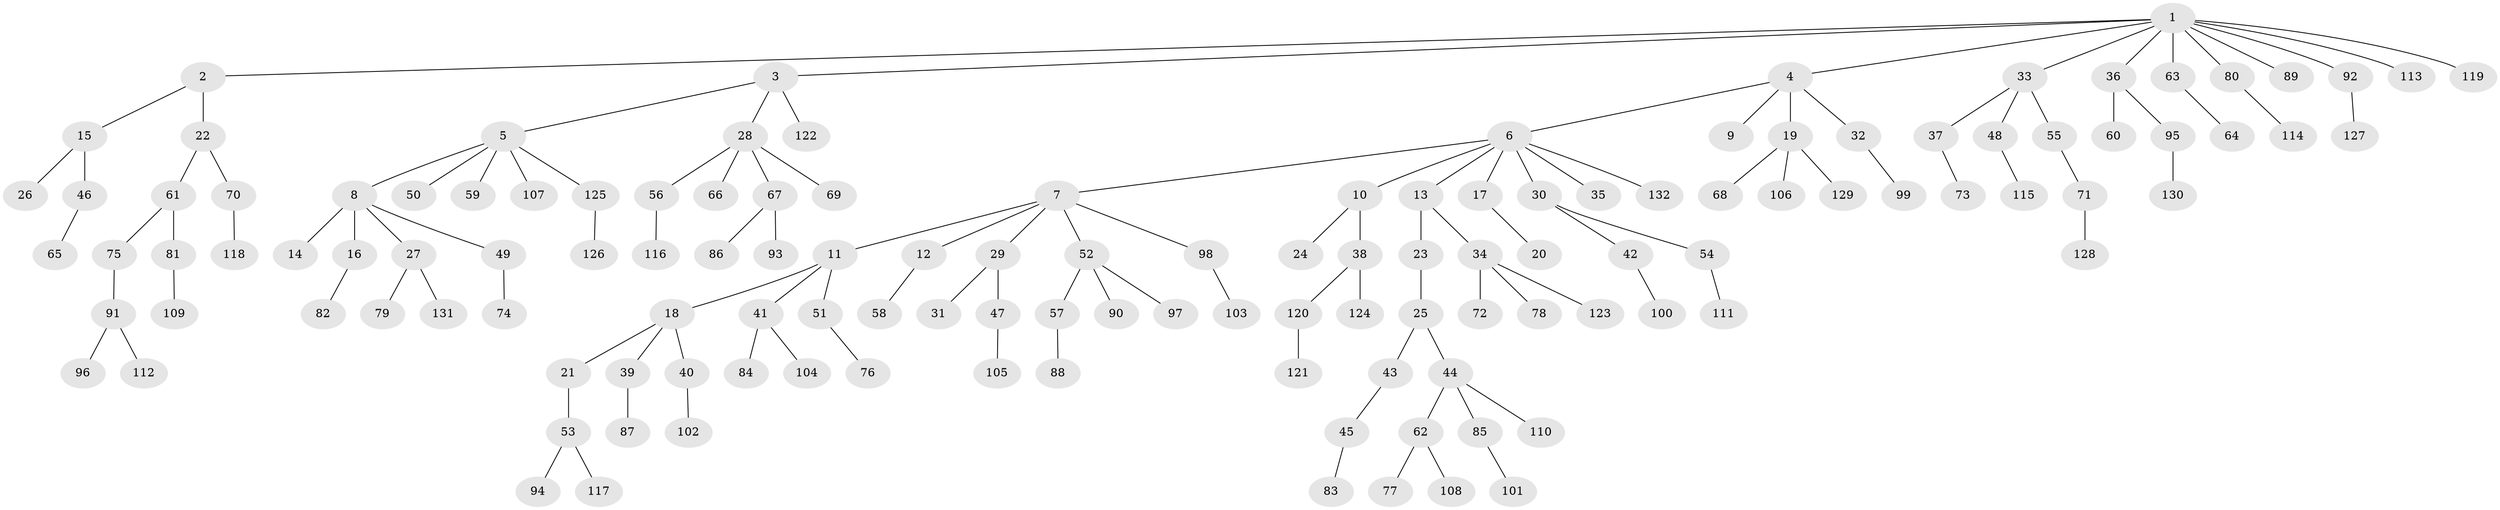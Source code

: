 // Generated by graph-tools (version 1.1) at 2025/52/03/09/25 04:52:50]
// undirected, 132 vertices, 131 edges
graph export_dot {
graph [start="1"]
  node [color=gray90,style=filled];
  1;
  2;
  3;
  4;
  5;
  6;
  7;
  8;
  9;
  10;
  11;
  12;
  13;
  14;
  15;
  16;
  17;
  18;
  19;
  20;
  21;
  22;
  23;
  24;
  25;
  26;
  27;
  28;
  29;
  30;
  31;
  32;
  33;
  34;
  35;
  36;
  37;
  38;
  39;
  40;
  41;
  42;
  43;
  44;
  45;
  46;
  47;
  48;
  49;
  50;
  51;
  52;
  53;
  54;
  55;
  56;
  57;
  58;
  59;
  60;
  61;
  62;
  63;
  64;
  65;
  66;
  67;
  68;
  69;
  70;
  71;
  72;
  73;
  74;
  75;
  76;
  77;
  78;
  79;
  80;
  81;
  82;
  83;
  84;
  85;
  86;
  87;
  88;
  89;
  90;
  91;
  92;
  93;
  94;
  95;
  96;
  97;
  98;
  99;
  100;
  101;
  102;
  103;
  104;
  105;
  106;
  107;
  108;
  109;
  110;
  111;
  112;
  113;
  114;
  115;
  116;
  117;
  118;
  119;
  120;
  121;
  122;
  123;
  124;
  125;
  126;
  127;
  128;
  129;
  130;
  131;
  132;
  1 -- 2;
  1 -- 3;
  1 -- 4;
  1 -- 33;
  1 -- 36;
  1 -- 63;
  1 -- 80;
  1 -- 89;
  1 -- 92;
  1 -- 113;
  1 -- 119;
  2 -- 15;
  2 -- 22;
  3 -- 5;
  3 -- 28;
  3 -- 122;
  4 -- 6;
  4 -- 9;
  4 -- 19;
  4 -- 32;
  5 -- 8;
  5 -- 50;
  5 -- 59;
  5 -- 107;
  5 -- 125;
  6 -- 7;
  6 -- 10;
  6 -- 13;
  6 -- 17;
  6 -- 30;
  6 -- 35;
  6 -- 132;
  7 -- 11;
  7 -- 12;
  7 -- 29;
  7 -- 52;
  7 -- 98;
  8 -- 14;
  8 -- 16;
  8 -- 27;
  8 -- 49;
  10 -- 24;
  10 -- 38;
  11 -- 18;
  11 -- 41;
  11 -- 51;
  12 -- 58;
  13 -- 23;
  13 -- 34;
  15 -- 26;
  15 -- 46;
  16 -- 82;
  17 -- 20;
  18 -- 21;
  18 -- 39;
  18 -- 40;
  19 -- 68;
  19 -- 106;
  19 -- 129;
  21 -- 53;
  22 -- 61;
  22 -- 70;
  23 -- 25;
  25 -- 43;
  25 -- 44;
  27 -- 79;
  27 -- 131;
  28 -- 56;
  28 -- 66;
  28 -- 67;
  28 -- 69;
  29 -- 31;
  29 -- 47;
  30 -- 42;
  30 -- 54;
  32 -- 99;
  33 -- 37;
  33 -- 48;
  33 -- 55;
  34 -- 72;
  34 -- 78;
  34 -- 123;
  36 -- 60;
  36 -- 95;
  37 -- 73;
  38 -- 120;
  38 -- 124;
  39 -- 87;
  40 -- 102;
  41 -- 84;
  41 -- 104;
  42 -- 100;
  43 -- 45;
  44 -- 62;
  44 -- 85;
  44 -- 110;
  45 -- 83;
  46 -- 65;
  47 -- 105;
  48 -- 115;
  49 -- 74;
  51 -- 76;
  52 -- 57;
  52 -- 90;
  52 -- 97;
  53 -- 94;
  53 -- 117;
  54 -- 111;
  55 -- 71;
  56 -- 116;
  57 -- 88;
  61 -- 75;
  61 -- 81;
  62 -- 77;
  62 -- 108;
  63 -- 64;
  67 -- 86;
  67 -- 93;
  70 -- 118;
  71 -- 128;
  75 -- 91;
  80 -- 114;
  81 -- 109;
  85 -- 101;
  91 -- 96;
  91 -- 112;
  92 -- 127;
  95 -- 130;
  98 -- 103;
  120 -- 121;
  125 -- 126;
}
